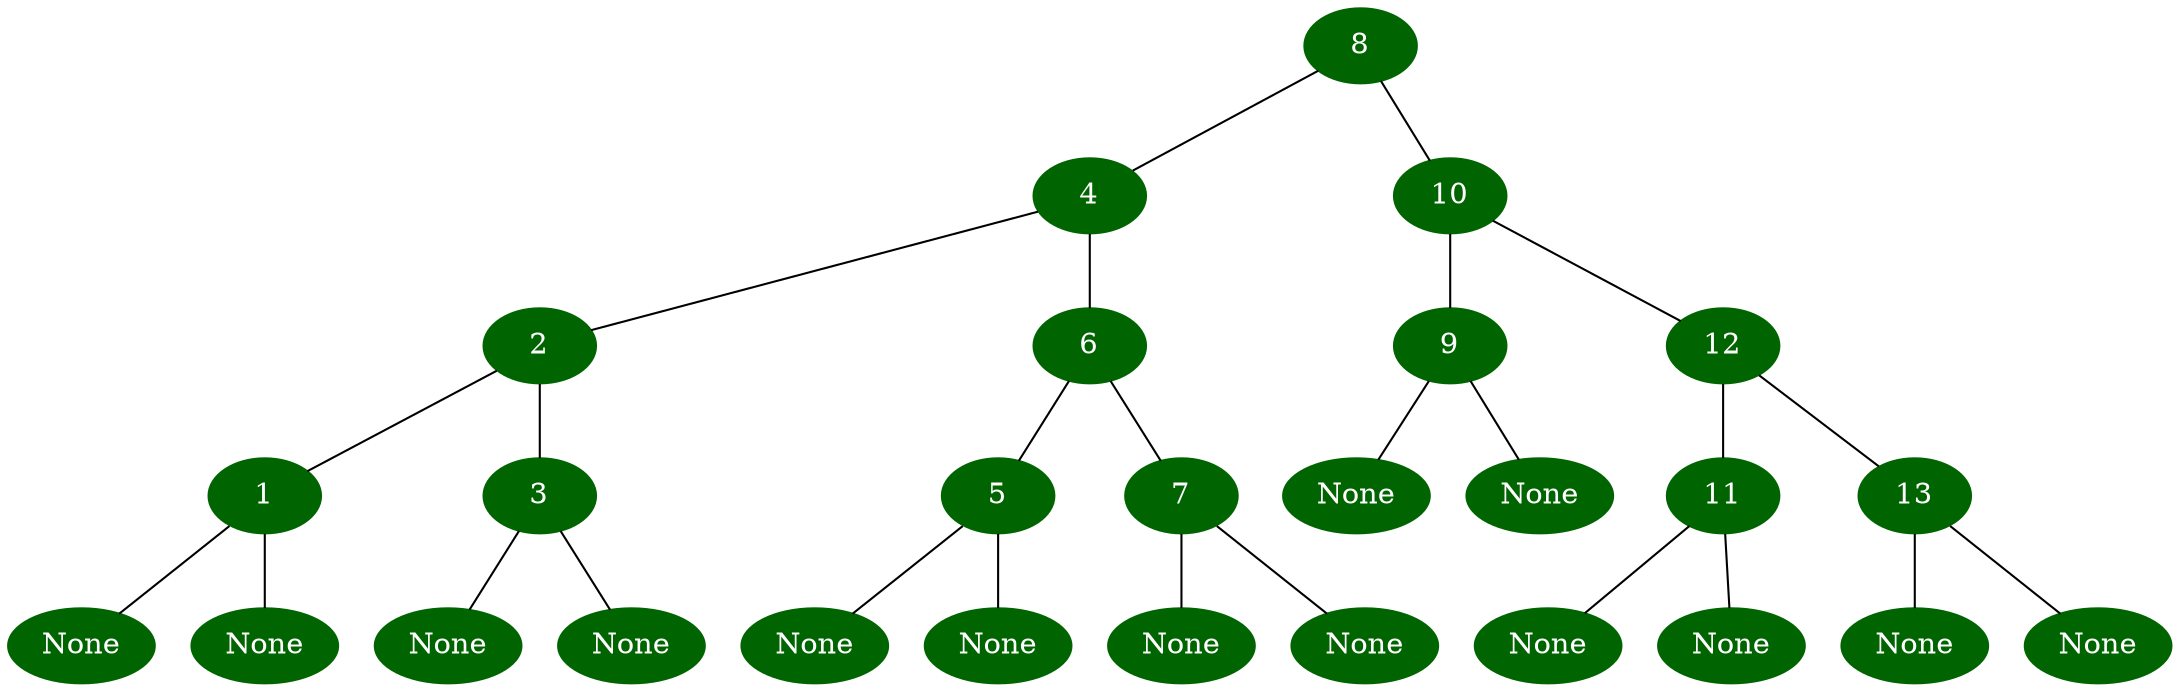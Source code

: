 graph {
	 0 [label="8", color=darkgreen, style=filled, fontcolor=white];
	 1 [label="4", color=darkgreen, style=filled, fontcolor=white];
	 2 [label="2", color=darkgreen, style=filled, fontcolor=white];
	 3 [label="1", color=darkgreen, style=filled, fontcolor=white];
	 4 [label="None", color=darkgreen, style=filled, fontcolor=white];
	 5 [label="None", color=darkgreen, style=filled, fontcolor=white];
	 6 [label="3", color=darkgreen, style=filled, fontcolor=white];
	 7 [label="None", color=darkgreen, style=filled, fontcolor=white];
	 8 [label="None", color=darkgreen, style=filled, fontcolor=white];
	 9 [label="6", color=darkgreen, style=filled, fontcolor=white];
	 10 [label="5", color=darkgreen, style=filled, fontcolor=white];
	 11 [label="None", color=darkgreen, style=filled, fontcolor=white];
	 12 [label="None", color=darkgreen, style=filled, fontcolor=white];
	 13 [label="7", color=darkgreen, style=filled, fontcolor=white];
	 14 [label="None", color=darkgreen, style=filled, fontcolor=white];
	 15 [label="None", color=darkgreen, style=filled, fontcolor=white];
	 16 [label="10", color=darkgreen, style=filled, fontcolor=white];
	 17 [label="9", color=darkgreen, style=filled, fontcolor=white];
	 18 [label="None", color=darkgreen, style=filled, fontcolor=white];
	 19 [label="None", color=darkgreen, style=filled, fontcolor=white];
	 20 [label="12", color=darkgreen, style=filled, fontcolor=white];
	 21 [label="11", color=darkgreen, style=filled, fontcolor=white];
	 22 [label="None", color=darkgreen, style=filled, fontcolor=white];
	 23 [label="None", color=darkgreen, style=filled, fontcolor=white];
	 24 [label="13", color=darkgreen, style=filled, fontcolor=white];
	 25 [label="None", color=darkgreen, style=filled, fontcolor=white];
	 26 [label="None", color=darkgreen, style=filled, fontcolor=white];
	 0 -- 1;
	 1 -- 2;
	 2 -- 3;
	 3 -- 4;
	 3 -- 5;
	 2 -- 6;
	 6 -- 7;
	 6 -- 8;
	 1 -- 9;
	 9 -- 10;
	 10 -- 11;
	 10 -- 12;
	 9 -- 13;
	 13 -- 14;
	 13 -- 15;
	 0 -- 16;
	 16 -- 17;
	 17 -- 18;
	 17 -- 19;
	 16 -- 20;
	 20 -- 21;
	 21 -- 22;
	 21 -- 23;
	 20 -- 24;
	 24 -- 25;
	 24 -- 26;
}
